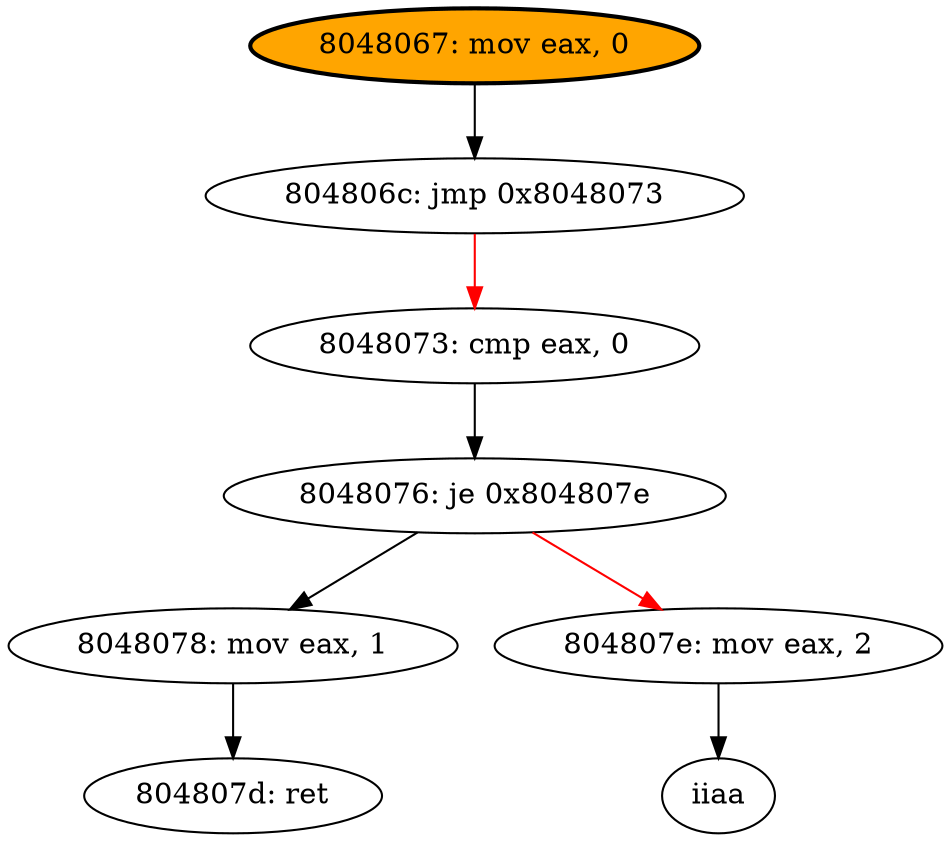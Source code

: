 digraph G{
fontname=cmr10;
"1" [label="8048067: mov eax, 0", style="filled,bold", fillcolor=orange]
"2" [label="804806c: jmp 0x8048073"]
"4" [label="8048073: cmp eax, 0"]
"5" [label="8048076: je 0x804807e"]
"6" [label="8048078: mov eax, 1"]
"7" [label="804807d: ret"]
"8" [label="804807e: mov eax, 2"]
"9" [label="iiaa"]
"1" -> "2"  
"2" -> "4" [color=red]
"4" -> "5"
"5" -> "6"
"6" -> "7"
"5" -> "8" [color=red]
"8" -> "9"
}
